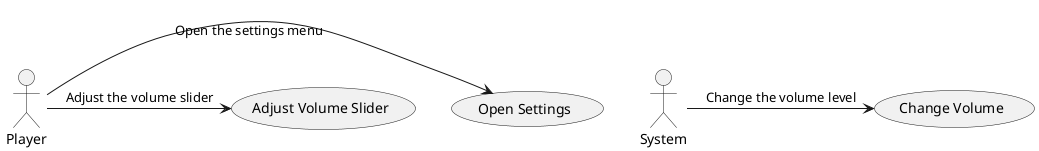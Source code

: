 @startuml
actor Player
actor System

Player -> (Open Settings) : Open the settings menu
Player -> (Adjust Volume Slider) : Adjust the volume slider
System -> (Change Volume) : Change the volume level

@enduml
